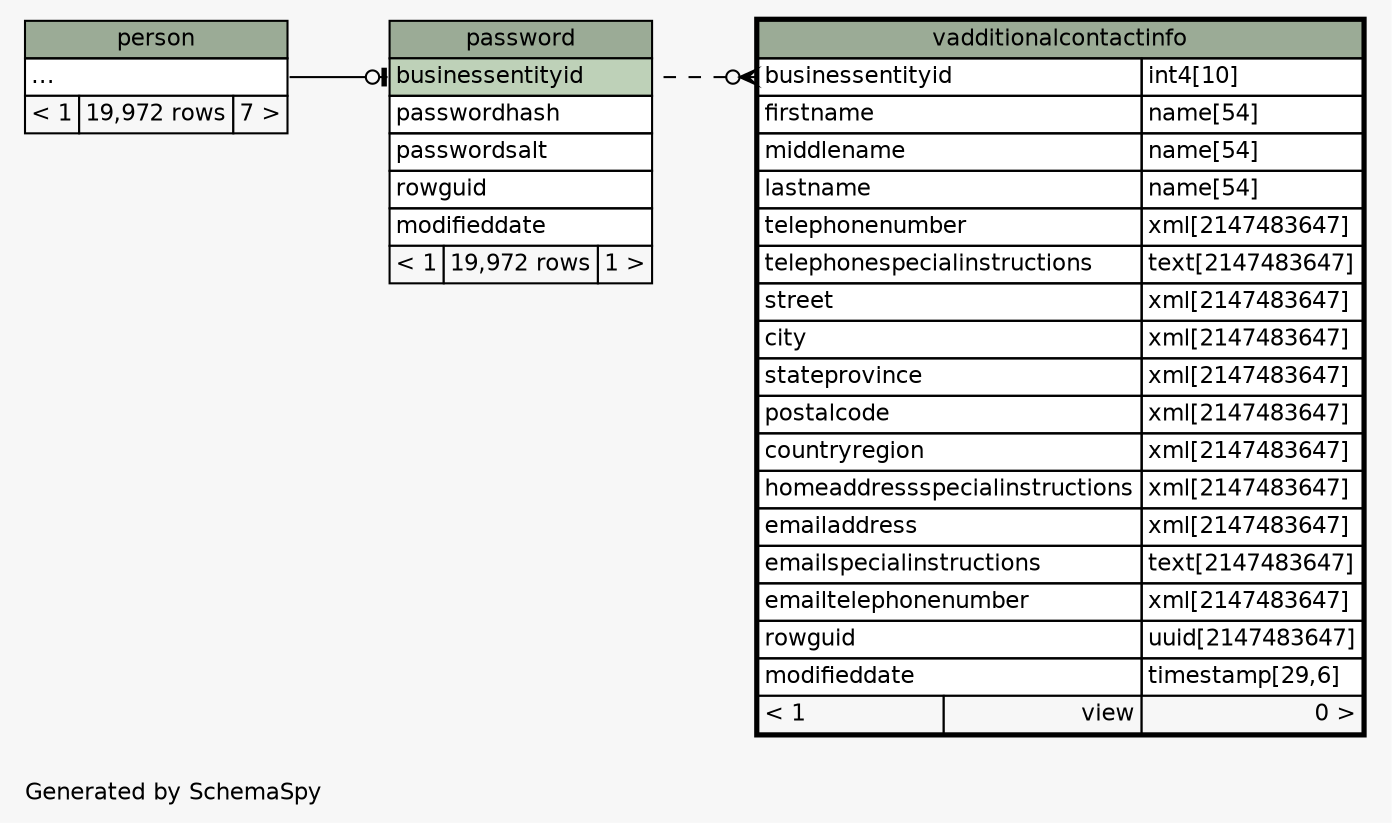 // dot 2.40.1 on Linux 5.4.0-51-generic
// SchemaSpy rev 590
digraph "impliedTwoDegreesRelationshipsDiagram" {
  graph [
    rankdir="RL"
    bgcolor="#f7f7f7"
    label="\nGenerated by SchemaSpy"
    labeljust="l"
    nodesep="0.18"
    ranksep="0.46"
    fontname="Helvetica"
    fontsize="11"
  ];
  node [
    fontname="Helvetica"
    fontsize="11"
    shape="plaintext"
  ];
  edge [
    arrowsize="0.8"
  ];
  "password":"businessentityid":w -> "person":"elipses":e [arrowhead=none dir=back arrowtail=teeodot];
  "vadditionalcontactinfo":"businessentityid":w -> "password":"businessentityid":e [arrowhead=none dir=back arrowtail=crowodot style=dashed];
  "password" [
    label=<
    <TABLE BORDER="0" CELLBORDER="1" CELLSPACING="0" BGCOLOR="#ffffff">
      <TR><TD COLSPAN="3" BGCOLOR="#9bab96" ALIGN="CENTER">password</TD></TR>
      <TR><TD PORT="businessentityid" COLSPAN="3" BGCOLOR="#bed1b8" ALIGN="LEFT">businessentityid</TD></TR>
      <TR><TD PORT="passwordhash" COLSPAN="3" ALIGN="LEFT">passwordhash</TD></TR>
      <TR><TD PORT="passwordsalt" COLSPAN="3" ALIGN="LEFT">passwordsalt</TD></TR>
      <TR><TD PORT="rowguid" COLSPAN="3" ALIGN="LEFT">rowguid</TD></TR>
      <TR><TD PORT="modifieddate" COLSPAN="3" ALIGN="LEFT">modifieddate</TD></TR>
      <TR><TD ALIGN="LEFT" BGCOLOR="#f7f7f7">&lt; 1</TD><TD ALIGN="RIGHT" BGCOLOR="#f7f7f7">19,972 rows</TD><TD ALIGN="RIGHT" BGCOLOR="#f7f7f7">1 &gt;</TD></TR>
    </TABLE>>
    URL="password.html"
    tooltip="password"
  ];
  "person" [
    label=<
    <TABLE BORDER="0" CELLBORDER="1" CELLSPACING="0" BGCOLOR="#ffffff">
      <TR><TD COLSPAN="3" BGCOLOR="#9bab96" ALIGN="CENTER">person</TD></TR>
      <TR><TD PORT="elipses" COLSPAN="3" ALIGN="LEFT">...</TD></TR>
      <TR><TD ALIGN="LEFT" BGCOLOR="#f7f7f7">&lt; 1</TD><TD ALIGN="RIGHT" BGCOLOR="#f7f7f7">19,972 rows</TD><TD ALIGN="RIGHT" BGCOLOR="#f7f7f7">7 &gt;</TD></TR>
    </TABLE>>
    URL="person.html"
    tooltip="person"
  ];
  "vadditionalcontactinfo" [
    label=<
    <TABLE BORDER="2" CELLBORDER="1" CELLSPACING="0" BGCOLOR="#ffffff">
      <TR><TD COLSPAN="3" BGCOLOR="#9bab96" ALIGN="CENTER">vadditionalcontactinfo</TD></TR>
      <TR><TD PORT="businessentityid" COLSPAN="2" ALIGN="LEFT">businessentityid</TD><TD PORT="businessentityid.type" ALIGN="LEFT">int4[10]</TD></TR>
      <TR><TD PORT="firstname" COLSPAN="2" ALIGN="LEFT">firstname</TD><TD PORT="firstname.type" ALIGN="LEFT">name[54]</TD></TR>
      <TR><TD PORT="middlename" COLSPAN="2" ALIGN="LEFT">middlename</TD><TD PORT="middlename.type" ALIGN="LEFT">name[54]</TD></TR>
      <TR><TD PORT="lastname" COLSPAN="2" ALIGN="LEFT">lastname</TD><TD PORT="lastname.type" ALIGN="LEFT">name[54]</TD></TR>
      <TR><TD PORT="telephonenumber" COLSPAN="2" ALIGN="LEFT">telephonenumber</TD><TD PORT="telephonenumber.type" ALIGN="LEFT">xml[2147483647]</TD></TR>
      <TR><TD PORT="telephonespecialinstructions" COLSPAN="2" ALIGN="LEFT">telephonespecialinstructions</TD><TD PORT="telephonespecialinstructions.type" ALIGN="LEFT">text[2147483647]</TD></TR>
      <TR><TD PORT="street" COLSPAN="2" ALIGN="LEFT">street</TD><TD PORT="street.type" ALIGN="LEFT">xml[2147483647]</TD></TR>
      <TR><TD PORT="city" COLSPAN="2" ALIGN="LEFT">city</TD><TD PORT="city.type" ALIGN="LEFT">xml[2147483647]</TD></TR>
      <TR><TD PORT="stateprovince" COLSPAN="2" ALIGN="LEFT">stateprovince</TD><TD PORT="stateprovince.type" ALIGN="LEFT">xml[2147483647]</TD></TR>
      <TR><TD PORT="postalcode" COLSPAN="2" ALIGN="LEFT">postalcode</TD><TD PORT="postalcode.type" ALIGN="LEFT">xml[2147483647]</TD></TR>
      <TR><TD PORT="countryregion" COLSPAN="2" ALIGN="LEFT">countryregion</TD><TD PORT="countryregion.type" ALIGN="LEFT">xml[2147483647]</TD></TR>
      <TR><TD PORT="homeaddressspecialinstructions" COLSPAN="2" ALIGN="LEFT">homeaddressspecialinstructions</TD><TD PORT="homeaddressspecialinstructions.type" ALIGN="LEFT">xml[2147483647]</TD></TR>
      <TR><TD PORT="emailaddress" COLSPAN="2" ALIGN="LEFT">emailaddress</TD><TD PORT="emailaddress.type" ALIGN="LEFT">xml[2147483647]</TD></TR>
      <TR><TD PORT="emailspecialinstructions" COLSPAN="2" ALIGN="LEFT">emailspecialinstructions</TD><TD PORT="emailspecialinstructions.type" ALIGN="LEFT">text[2147483647]</TD></TR>
      <TR><TD PORT="emailtelephonenumber" COLSPAN="2" ALIGN="LEFT">emailtelephonenumber</TD><TD PORT="emailtelephonenumber.type" ALIGN="LEFT">xml[2147483647]</TD></TR>
      <TR><TD PORT="rowguid" COLSPAN="2" ALIGN="LEFT">rowguid</TD><TD PORT="rowguid.type" ALIGN="LEFT">uuid[2147483647]</TD></TR>
      <TR><TD PORT="modifieddate" COLSPAN="2" ALIGN="LEFT">modifieddate</TD><TD PORT="modifieddate.type" ALIGN="LEFT">timestamp[29,6]</TD></TR>
      <TR><TD ALIGN="LEFT" BGCOLOR="#f7f7f7">&lt; 1</TD><TD ALIGN="RIGHT" BGCOLOR="#f7f7f7">view</TD><TD ALIGN="RIGHT" BGCOLOR="#f7f7f7">0 &gt;</TD></TR>
    </TABLE>>
    URL="vadditionalcontactinfo.html"
    tooltip="vadditionalcontactinfo"
  ];
}
